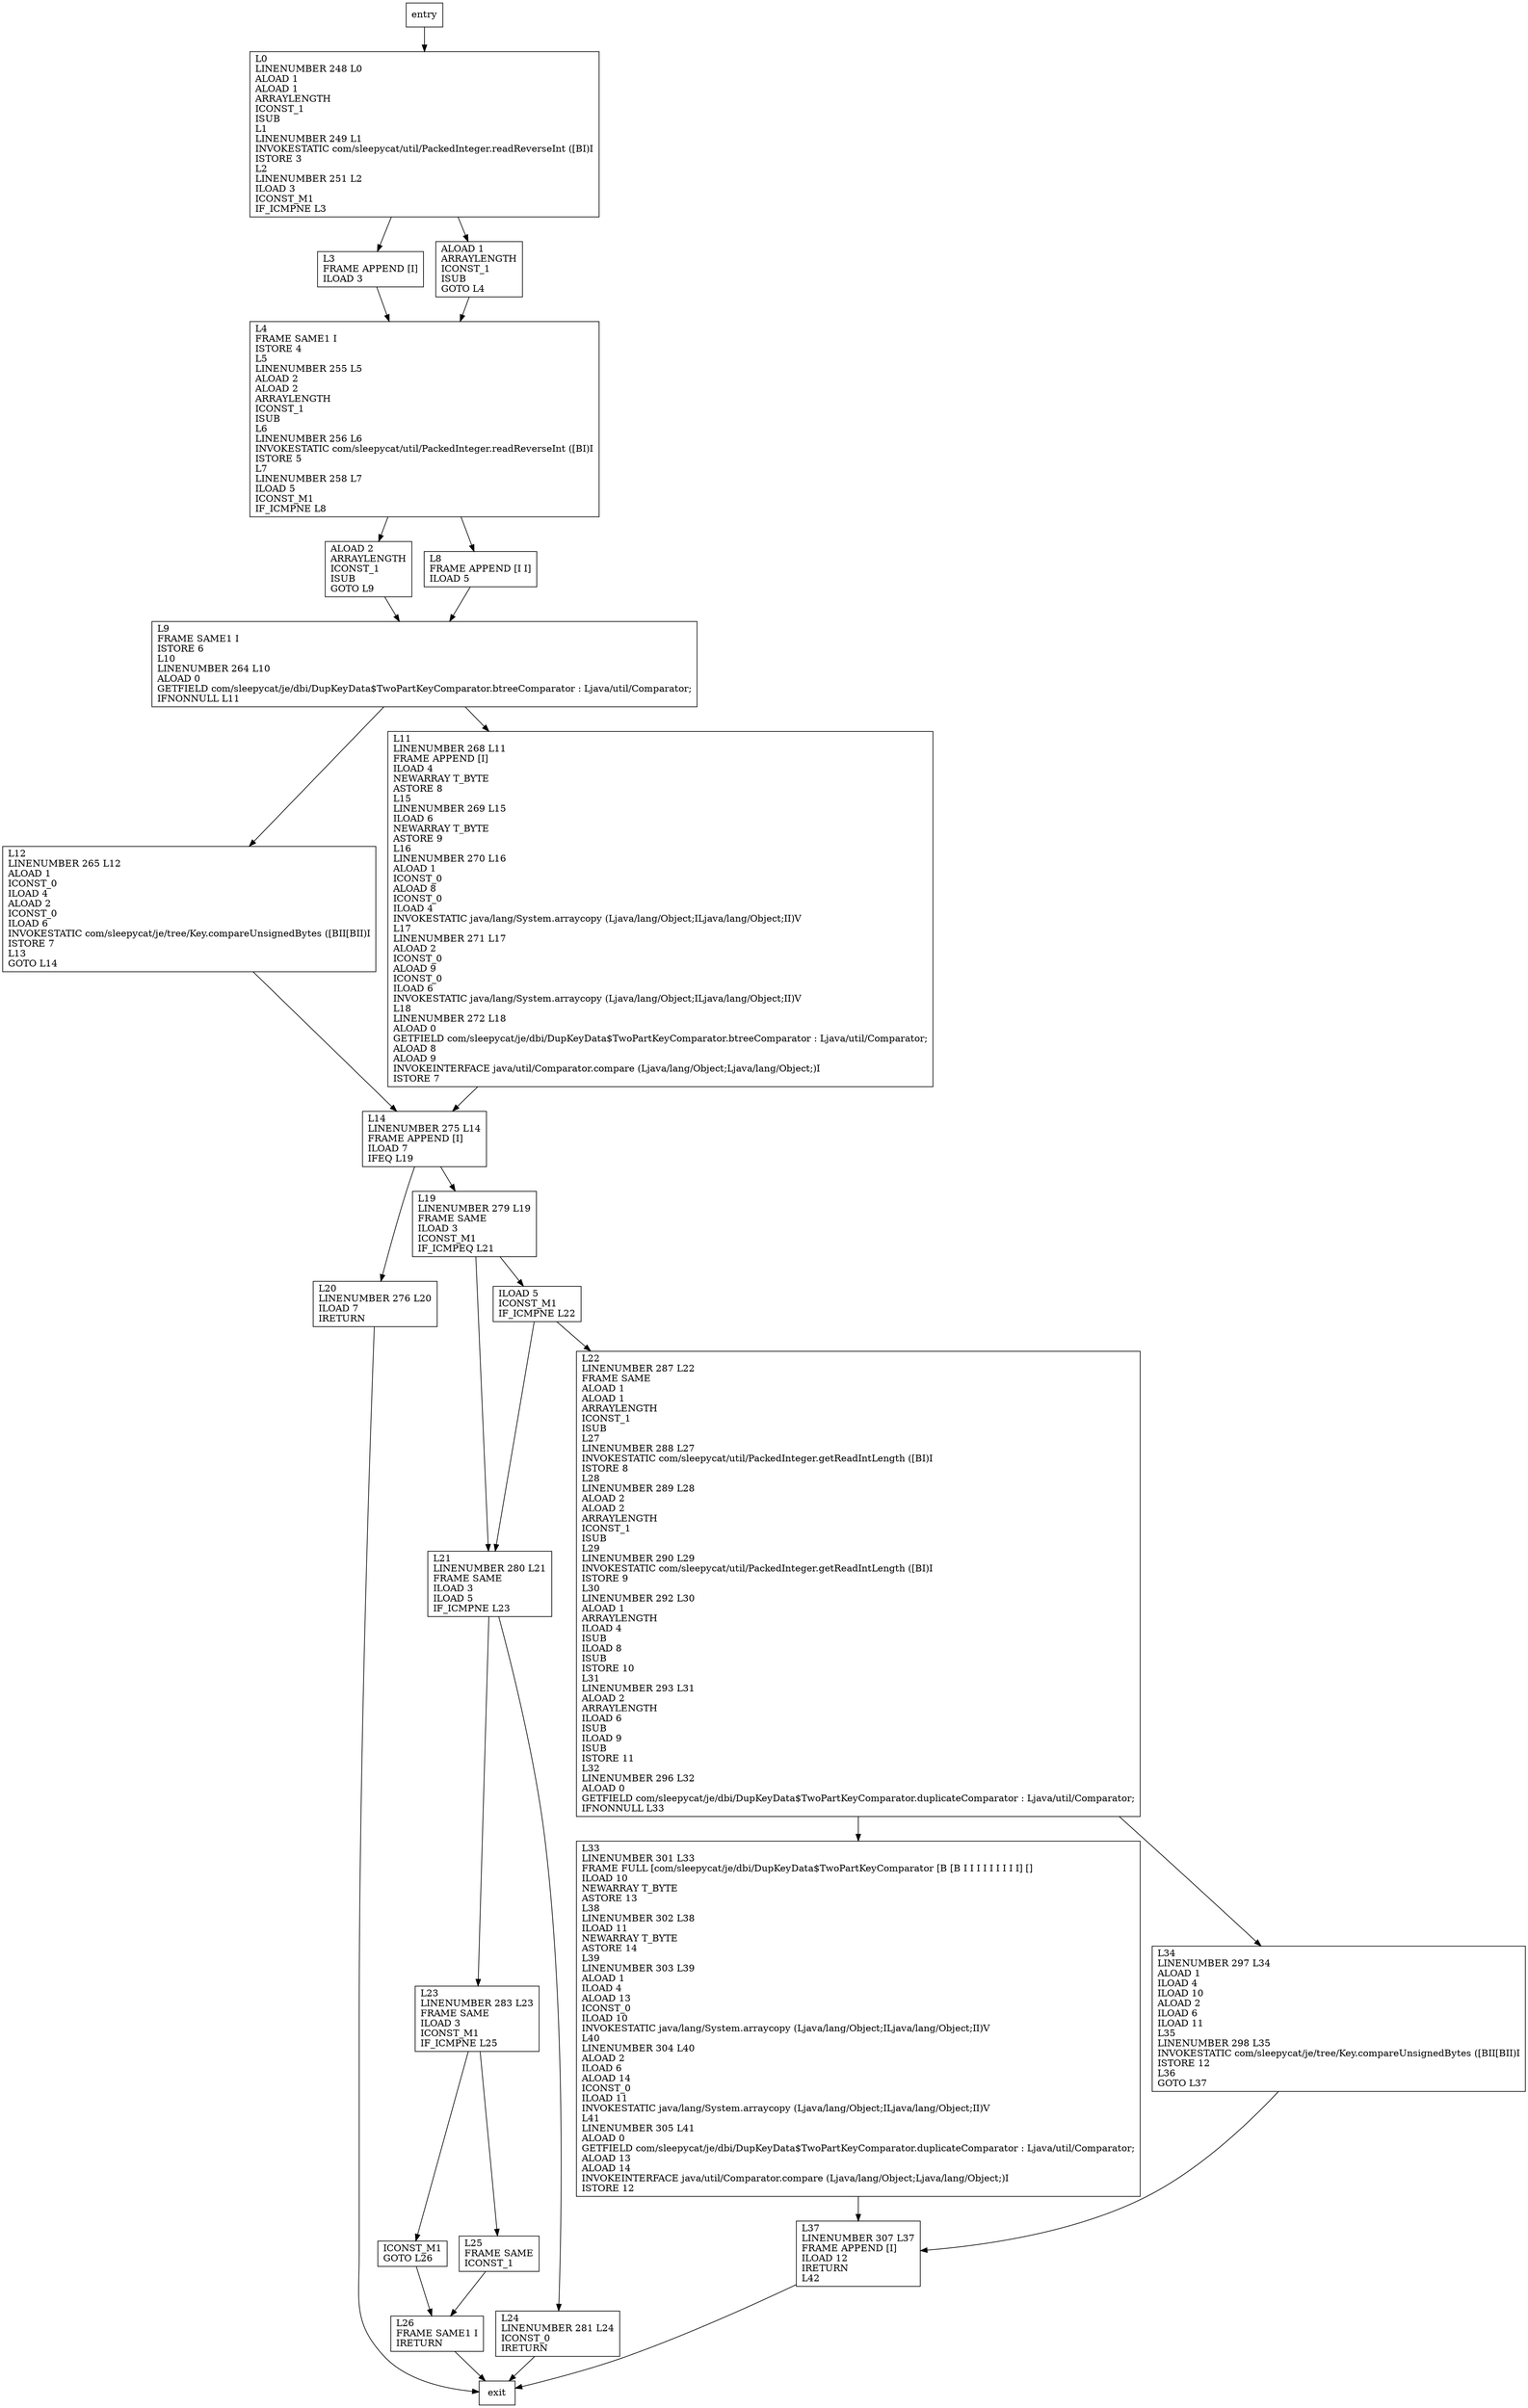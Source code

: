 digraph compare {
node [shape=record];
1512984183 [label="ICONST_M1\lGOTO L26\l"];
2035032781 [label="L26\lFRAME SAME1 I\lIRETURN\l"];
96141602 [label="L33\lLINENUMBER 301 L33\lFRAME FULL [com/sleepycat/je/dbi/DupKeyData$TwoPartKeyComparator [B [B I I I I I I I I I] []\lILOAD 10\lNEWARRAY T_BYTE\lASTORE 13\lL38\lLINENUMBER 302 L38\lILOAD 11\lNEWARRAY T_BYTE\lASTORE 14\lL39\lLINENUMBER 303 L39\lALOAD 1\lILOAD 4\lALOAD 13\lICONST_0\lILOAD 10\lINVOKESTATIC java/lang/System.arraycopy (Ljava/lang/Object;ILjava/lang/Object;II)V\lL40\lLINENUMBER 304 L40\lALOAD 2\lILOAD 6\lALOAD 14\lICONST_0\lILOAD 11\lINVOKESTATIC java/lang/System.arraycopy (Ljava/lang/Object;ILjava/lang/Object;II)V\lL41\lLINENUMBER 305 L41\lALOAD 0\lGETFIELD com/sleepycat/je/dbi/DupKeyData$TwoPartKeyComparator.duplicateComparator : Ljava/util/Comparator;\lALOAD 13\lALOAD 14\lINVOKEINTERFACE java/util/Comparator.compare (Ljava/lang/Object;Ljava/lang/Object;)I\lISTORE 12\l"];
116616258 [label="L0\lLINENUMBER 248 L0\lALOAD 1\lALOAD 1\lARRAYLENGTH\lICONST_1\lISUB\lL1\lLINENUMBER 249 L1\lINVOKESTATIC com/sleepycat/util/PackedInteger.readReverseInt ([BI)I\lISTORE 3\lL2\lLINENUMBER 251 L2\lILOAD 3\lICONST_M1\lIF_ICMPNE L3\l"];
813494921 [label="L4\lFRAME SAME1 I\lISTORE 4\lL5\lLINENUMBER 255 L5\lALOAD 2\lALOAD 2\lARRAYLENGTH\lICONST_1\lISUB\lL6\lLINENUMBER 256 L6\lINVOKESTATIC com/sleepycat/util/PackedInteger.readReverseInt ([BI)I\lISTORE 5\lL7\lLINENUMBER 258 L7\lILOAD 5\lICONST_M1\lIF_ICMPNE L8\l"];
1968588425 [label="L20\lLINENUMBER 276 L20\lILOAD 7\lIRETURN\l"];
831793338 [label="L12\lLINENUMBER 265 L12\lALOAD 1\lICONST_0\lILOAD 4\lALOAD 2\lICONST_0\lILOAD 6\lINVOKESTATIC com/sleepycat/je/tree/Key.compareUnsignedBytes ([BII[BII)I\lISTORE 7\lL13\lGOTO L14\l"];
1722512988 [label="L9\lFRAME SAME1 I\lISTORE 6\lL10\lLINENUMBER 264 L10\lALOAD 0\lGETFIELD com/sleepycat/je/dbi/DupKeyData$TwoPartKeyComparator.btreeComparator : Ljava/util/Comparator;\lIFNONNULL L11\l"];
1985368292 [label="L3\lFRAME APPEND [I]\lILOAD 3\l"];
574542735 [label="ALOAD 2\lARRAYLENGTH\lICONST_1\lISUB\lGOTO L9\l"];
30441394 [label="ILOAD 5\lICONST_M1\lIF_ICMPNE L22\l"];
760134164 [label="L37\lLINENUMBER 307 L37\lFRAME APPEND [I]\lILOAD 12\lIRETURN\lL42\l"];
1602104488 [label="L21\lLINENUMBER 280 L21\lFRAME SAME\lILOAD 3\lILOAD 5\lIF_ICMPNE L23\l"];
645215879 [label="ALOAD 1\lARRAYLENGTH\lICONST_1\lISUB\lGOTO L4\l"];
770709944 [label="L8\lFRAME APPEND [I I]\lILOAD 5\l"];
470080233 [label="L11\lLINENUMBER 268 L11\lFRAME APPEND [I]\lILOAD 4\lNEWARRAY T_BYTE\lASTORE 8\lL15\lLINENUMBER 269 L15\lILOAD 6\lNEWARRAY T_BYTE\lASTORE 9\lL16\lLINENUMBER 270 L16\lALOAD 1\lICONST_0\lALOAD 8\lICONST_0\lILOAD 4\lINVOKESTATIC java/lang/System.arraycopy (Ljava/lang/Object;ILjava/lang/Object;II)V\lL17\lLINENUMBER 271 L17\lALOAD 2\lICONST_0\lALOAD 9\lICONST_0\lILOAD 6\lINVOKESTATIC java/lang/System.arraycopy (Ljava/lang/Object;ILjava/lang/Object;II)V\lL18\lLINENUMBER 272 L18\lALOAD 0\lGETFIELD com/sleepycat/je/dbi/DupKeyData$TwoPartKeyComparator.btreeComparator : Ljava/util/Comparator;\lALOAD 8\lALOAD 9\lINVOKEINTERFACE java/util/Comparator.compare (Ljava/lang/Object;Ljava/lang/Object;)I\lISTORE 7\l"];
1215483981 [label="L14\lLINENUMBER 275 L14\lFRAME APPEND [I]\lILOAD 7\lIFEQ L19\l"];
914496027 [label="L23\lLINENUMBER 283 L23\lFRAME SAME\lILOAD 3\lICONST_M1\lIF_ICMPNE L25\l"];
883805846 [label="L25\lFRAME SAME\lICONST_1\l"];
414678729 [label="L24\lLINENUMBER 281 L24\lICONST_0\lIRETURN\l"];
1605938493 [label="L34\lLINENUMBER 297 L34\lALOAD 1\lILOAD 4\lILOAD 10\lALOAD 2\lILOAD 6\lILOAD 11\lL35\lLINENUMBER 298 L35\lINVOKESTATIC com/sleepycat/je/tree/Key.compareUnsignedBytes ([BII[BII)I\lISTORE 12\lL36\lGOTO L37\l"];
1190462223 [label="L22\lLINENUMBER 287 L22\lFRAME SAME\lALOAD 1\lALOAD 1\lARRAYLENGTH\lICONST_1\lISUB\lL27\lLINENUMBER 288 L27\lINVOKESTATIC com/sleepycat/util/PackedInteger.getReadIntLength ([BI)I\lISTORE 8\lL28\lLINENUMBER 289 L28\lALOAD 2\lALOAD 2\lARRAYLENGTH\lICONST_1\lISUB\lL29\lLINENUMBER 290 L29\lINVOKESTATIC com/sleepycat/util/PackedInteger.getReadIntLength ([BI)I\lISTORE 9\lL30\lLINENUMBER 292 L30\lALOAD 1\lARRAYLENGTH\lILOAD 4\lISUB\lILOAD 8\lISUB\lISTORE 10\lL31\lLINENUMBER 293 L31\lALOAD 2\lARRAYLENGTH\lILOAD 6\lISUB\lILOAD 9\lISUB\lISTORE 11\lL32\lLINENUMBER 296 L32\lALOAD 0\lGETFIELD com/sleepycat/je/dbi/DupKeyData$TwoPartKeyComparator.duplicateComparator : Ljava/util/Comparator;\lIFNONNULL L33\l"];
1704423777 [label="L19\lLINENUMBER 279 L19\lFRAME SAME\lILOAD 3\lICONST_M1\lIF_ICMPEQ L21\l"];
entry;
exit;
116616258 -> 1985368292;
116616258 -> 645215879;
813494921 -> 770709944;
813494921 -> 574542735;
1968588425 -> exit;
831793338 -> 1215483981;
1985368292 -> 813494921;
1602104488 -> 914496027;
1602104488 -> 414678729;
645215879 -> 813494921;
770709944 -> 1722512988;
414678729 -> exit;
1605938493 -> 760134164;
1512984183 -> 2035032781;
2035032781 -> exit;
96141602 -> 760134164;
1722512988 -> 470080233;
1722512988 -> 831793338;
574542735 -> 1722512988;
30441394 -> 1190462223;
30441394 -> 1602104488;
760134164 -> exit;
entry -> 116616258;
470080233 -> 1215483981;
1215483981 -> 1968588425;
1215483981 -> 1704423777;
914496027 -> 1512984183;
914496027 -> 883805846;
883805846 -> 2035032781;
1190462223 -> 96141602;
1190462223 -> 1605938493;
1704423777 -> 30441394;
1704423777 -> 1602104488;
}
